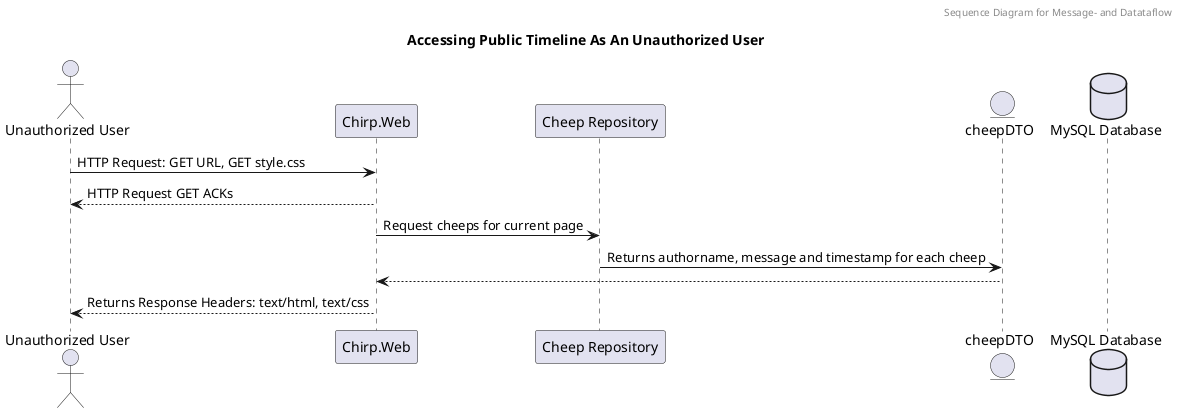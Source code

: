 @startuml
header Sequence Diagram for Message- and Datataflow
Title Accessing Public Timeline As An Unauthorized User


actor "Unauthorized User" as UnauthorizedUser
participant "Chirp.Web" as ChirpWeb
participant "Cheep Repository" as CheepRepo
entity cheepDTO as CheepDTO
database "MySQL Database" as DB


UnauthorizedUser -> ChirpWeb: HTTP Request: GET URL, GET style.css
ChirpWeb --> UnauthorizedUser: HTTP Request GET ACKs
ChirpWeb -> CheepRepo: Request cheeps for current page
CheepRepo -> CheepDTO: Returns authorname, message and timestamp for each cheep
CheepDTO --> ChirpWeb:
ChirpWeb --> UnauthorizedUser: Returns Response Headers: text/html, text/css
@enduml